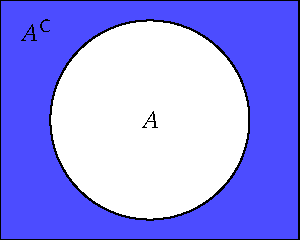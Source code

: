 settings.tex="pdflatex";

texpreamble("\usepackage{amsmath}
\usepackage{amsthm,amssymb}
\usepackage{mathpazo}
\usepackage[svgnames]{xcolor}
%\input{../../preamble}
");
import graph;

size(0,120);

pen colour1=blue+opacity(0.7);

pair z0=(0,0);
path c1=circle(z0,1);

path p=box((-1.5,-1.2),(1.5,1.2));

fill(p,colour1);
fill(c1,white);

draw(c1);
draw(p);

label("$A$",z0);
label("$A^{\mathsf{C}}$",(-1.15,0.9));
